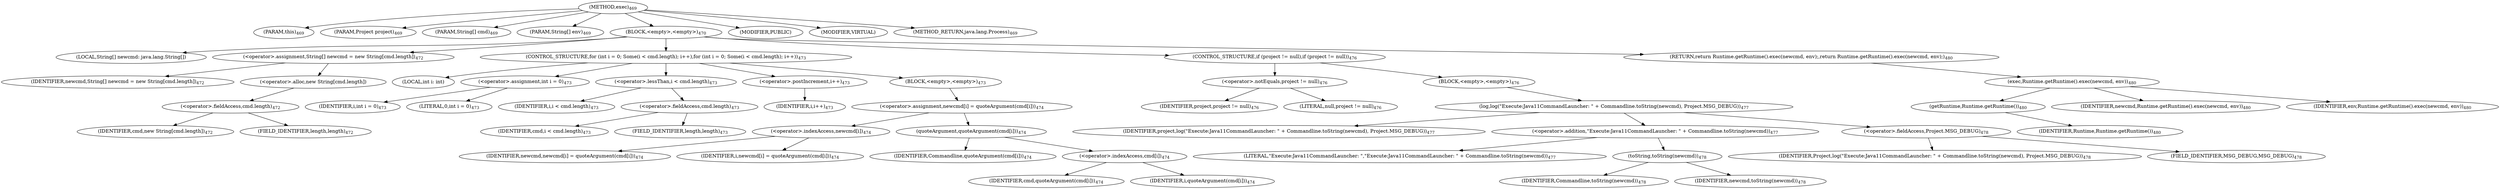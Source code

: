 digraph "exec" {  
"1095" [label = <(METHOD,exec)<SUB>469</SUB>> ]
"1096" [label = <(PARAM,this)<SUB>469</SUB>> ]
"1097" [label = <(PARAM,Project project)<SUB>469</SUB>> ]
"1098" [label = <(PARAM,String[] cmd)<SUB>469</SUB>> ]
"1099" [label = <(PARAM,String[] env)<SUB>469</SUB>> ]
"1100" [label = <(BLOCK,&lt;empty&gt;,&lt;empty&gt;)<SUB>470</SUB>> ]
"1101" [label = <(LOCAL,String[] newcmd: java.lang.String[])> ]
"1102" [label = <(&lt;operator&gt;.assignment,String[] newcmd = new String[cmd.length])<SUB>472</SUB>> ]
"1103" [label = <(IDENTIFIER,newcmd,String[] newcmd = new String[cmd.length])<SUB>472</SUB>> ]
"1104" [label = <(&lt;operator&gt;.alloc,new String[cmd.length])> ]
"1105" [label = <(&lt;operator&gt;.fieldAccess,cmd.length)<SUB>472</SUB>> ]
"1106" [label = <(IDENTIFIER,cmd,new String[cmd.length])<SUB>472</SUB>> ]
"1107" [label = <(FIELD_IDENTIFIER,length,length)<SUB>472</SUB>> ]
"1108" [label = <(CONTROL_STRUCTURE,for (int i = 0; Some(i &lt; cmd.length); i++),for (int i = 0; Some(i &lt; cmd.length); i++))<SUB>473</SUB>> ]
"1109" [label = <(LOCAL,int i: int)> ]
"1110" [label = <(&lt;operator&gt;.assignment,int i = 0)<SUB>473</SUB>> ]
"1111" [label = <(IDENTIFIER,i,int i = 0)<SUB>473</SUB>> ]
"1112" [label = <(LITERAL,0,int i = 0)<SUB>473</SUB>> ]
"1113" [label = <(&lt;operator&gt;.lessThan,i &lt; cmd.length)<SUB>473</SUB>> ]
"1114" [label = <(IDENTIFIER,i,i &lt; cmd.length)<SUB>473</SUB>> ]
"1115" [label = <(&lt;operator&gt;.fieldAccess,cmd.length)<SUB>473</SUB>> ]
"1116" [label = <(IDENTIFIER,cmd,i &lt; cmd.length)<SUB>473</SUB>> ]
"1117" [label = <(FIELD_IDENTIFIER,length,length)<SUB>473</SUB>> ]
"1118" [label = <(&lt;operator&gt;.postIncrement,i++)<SUB>473</SUB>> ]
"1119" [label = <(IDENTIFIER,i,i++)<SUB>473</SUB>> ]
"1120" [label = <(BLOCK,&lt;empty&gt;,&lt;empty&gt;)<SUB>473</SUB>> ]
"1121" [label = <(&lt;operator&gt;.assignment,newcmd[i] = quoteArgument(cmd[i]))<SUB>474</SUB>> ]
"1122" [label = <(&lt;operator&gt;.indexAccess,newcmd[i])<SUB>474</SUB>> ]
"1123" [label = <(IDENTIFIER,newcmd,newcmd[i] = quoteArgument(cmd[i]))<SUB>474</SUB>> ]
"1124" [label = <(IDENTIFIER,i,newcmd[i] = quoteArgument(cmd[i]))<SUB>474</SUB>> ]
"1125" [label = <(quoteArgument,quoteArgument(cmd[i]))<SUB>474</SUB>> ]
"1126" [label = <(IDENTIFIER,Commandline,quoteArgument(cmd[i]))<SUB>474</SUB>> ]
"1127" [label = <(&lt;operator&gt;.indexAccess,cmd[i])<SUB>474</SUB>> ]
"1128" [label = <(IDENTIFIER,cmd,quoteArgument(cmd[i]))<SUB>474</SUB>> ]
"1129" [label = <(IDENTIFIER,i,quoteArgument(cmd[i]))<SUB>474</SUB>> ]
"1130" [label = <(CONTROL_STRUCTURE,if (project != null),if (project != null))<SUB>476</SUB>> ]
"1131" [label = <(&lt;operator&gt;.notEquals,project != null)<SUB>476</SUB>> ]
"1132" [label = <(IDENTIFIER,project,project != null)<SUB>476</SUB>> ]
"1133" [label = <(LITERAL,null,project != null)<SUB>476</SUB>> ]
"1134" [label = <(BLOCK,&lt;empty&gt;,&lt;empty&gt;)<SUB>476</SUB>> ]
"1135" [label = <(log,log(&quot;Execute:Java11CommandLauncher: &quot; + Commandline.toString(newcmd), Project.MSG_DEBUG))<SUB>477</SUB>> ]
"1136" [label = <(IDENTIFIER,project,log(&quot;Execute:Java11CommandLauncher: &quot; + Commandline.toString(newcmd), Project.MSG_DEBUG))<SUB>477</SUB>> ]
"1137" [label = <(&lt;operator&gt;.addition,&quot;Execute:Java11CommandLauncher: &quot; + Commandline.toString(newcmd))<SUB>477</SUB>> ]
"1138" [label = <(LITERAL,&quot;Execute:Java11CommandLauncher: &quot;,&quot;Execute:Java11CommandLauncher: &quot; + Commandline.toString(newcmd))<SUB>477</SUB>> ]
"1139" [label = <(toString,toString(newcmd))<SUB>478</SUB>> ]
"1140" [label = <(IDENTIFIER,Commandline,toString(newcmd))<SUB>478</SUB>> ]
"1141" [label = <(IDENTIFIER,newcmd,toString(newcmd))<SUB>478</SUB>> ]
"1142" [label = <(&lt;operator&gt;.fieldAccess,Project.MSG_DEBUG)<SUB>478</SUB>> ]
"1143" [label = <(IDENTIFIER,Project,log(&quot;Execute:Java11CommandLauncher: &quot; + Commandline.toString(newcmd), Project.MSG_DEBUG))<SUB>478</SUB>> ]
"1144" [label = <(FIELD_IDENTIFIER,MSG_DEBUG,MSG_DEBUG)<SUB>478</SUB>> ]
"1145" [label = <(RETURN,return Runtime.getRuntime().exec(newcmd, env);,return Runtime.getRuntime().exec(newcmd, env);)<SUB>480</SUB>> ]
"1146" [label = <(exec,Runtime.getRuntime().exec(newcmd, env))<SUB>480</SUB>> ]
"1147" [label = <(getRuntime,Runtime.getRuntime())<SUB>480</SUB>> ]
"1148" [label = <(IDENTIFIER,Runtime,Runtime.getRuntime())<SUB>480</SUB>> ]
"1149" [label = <(IDENTIFIER,newcmd,Runtime.getRuntime().exec(newcmd, env))<SUB>480</SUB>> ]
"1150" [label = <(IDENTIFIER,env,Runtime.getRuntime().exec(newcmd, env))<SUB>480</SUB>> ]
"1151" [label = <(MODIFIER,PUBLIC)> ]
"1152" [label = <(MODIFIER,VIRTUAL)> ]
"1153" [label = <(METHOD_RETURN,java.lang.Process)<SUB>469</SUB>> ]
  "1095" -> "1096" 
  "1095" -> "1097" 
  "1095" -> "1098" 
  "1095" -> "1099" 
  "1095" -> "1100" 
  "1095" -> "1151" 
  "1095" -> "1152" 
  "1095" -> "1153" 
  "1100" -> "1101" 
  "1100" -> "1102" 
  "1100" -> "1108" 
  "1100" -> "1130" 
  "1100" -> "1145" 
  "1102" -> "1103" 
  "1102" -> "1104" 
  "1104" -> "1105" 
  "1105" -> "1106" 
  "1105" -> "1107" 
  "1108" -> "1109" 
  "1108" -> "1110" 
  "1108" -> "1113" 
  "1108" -> "1118" 
  "1108" -> "1120" 
  "1110" -> "1111" 
  "1110" -> "1112" 
  "1113" -> "1114" 
  "1113" -> "1115" 
  "1115" -> "1116" 
  "1115" -> "1117" 
  "1118" -> "1119" 
  "1120" -> "1121" 
  "1121" -> "1122" 
  "1121" -> "1125" 
  "1122" -> "1123" 
  "1122" -> "1124" 
  "1125" -> "1126" 
  "1125" -> "1127" 
  "1127" -> "1128" 
  "1127" -> "1129" 
  "1130" -> "1131" 
  "1130" -> "1134" 
  "1131" -> "1132" 
  "1131" -> "1133" 
  "1134" -> "1135" 
  "1135" -> "1136" 
  "1135" -> "1137" 
  "1135" -> "1142" 
  "1137" -> "1138" 
  "1137" -> "1139" 
  "1139" -> "1140" 
  "1139" -> "1141" 
  "1142" -> "1143" 
  "1142" -> "1144" 
  "1145" -> "1146" 
  "1146" -> "1147" 
  "1146" -> "1149" 
  "1146" -> "1150" 
  "1147" -> "1148" 
}
